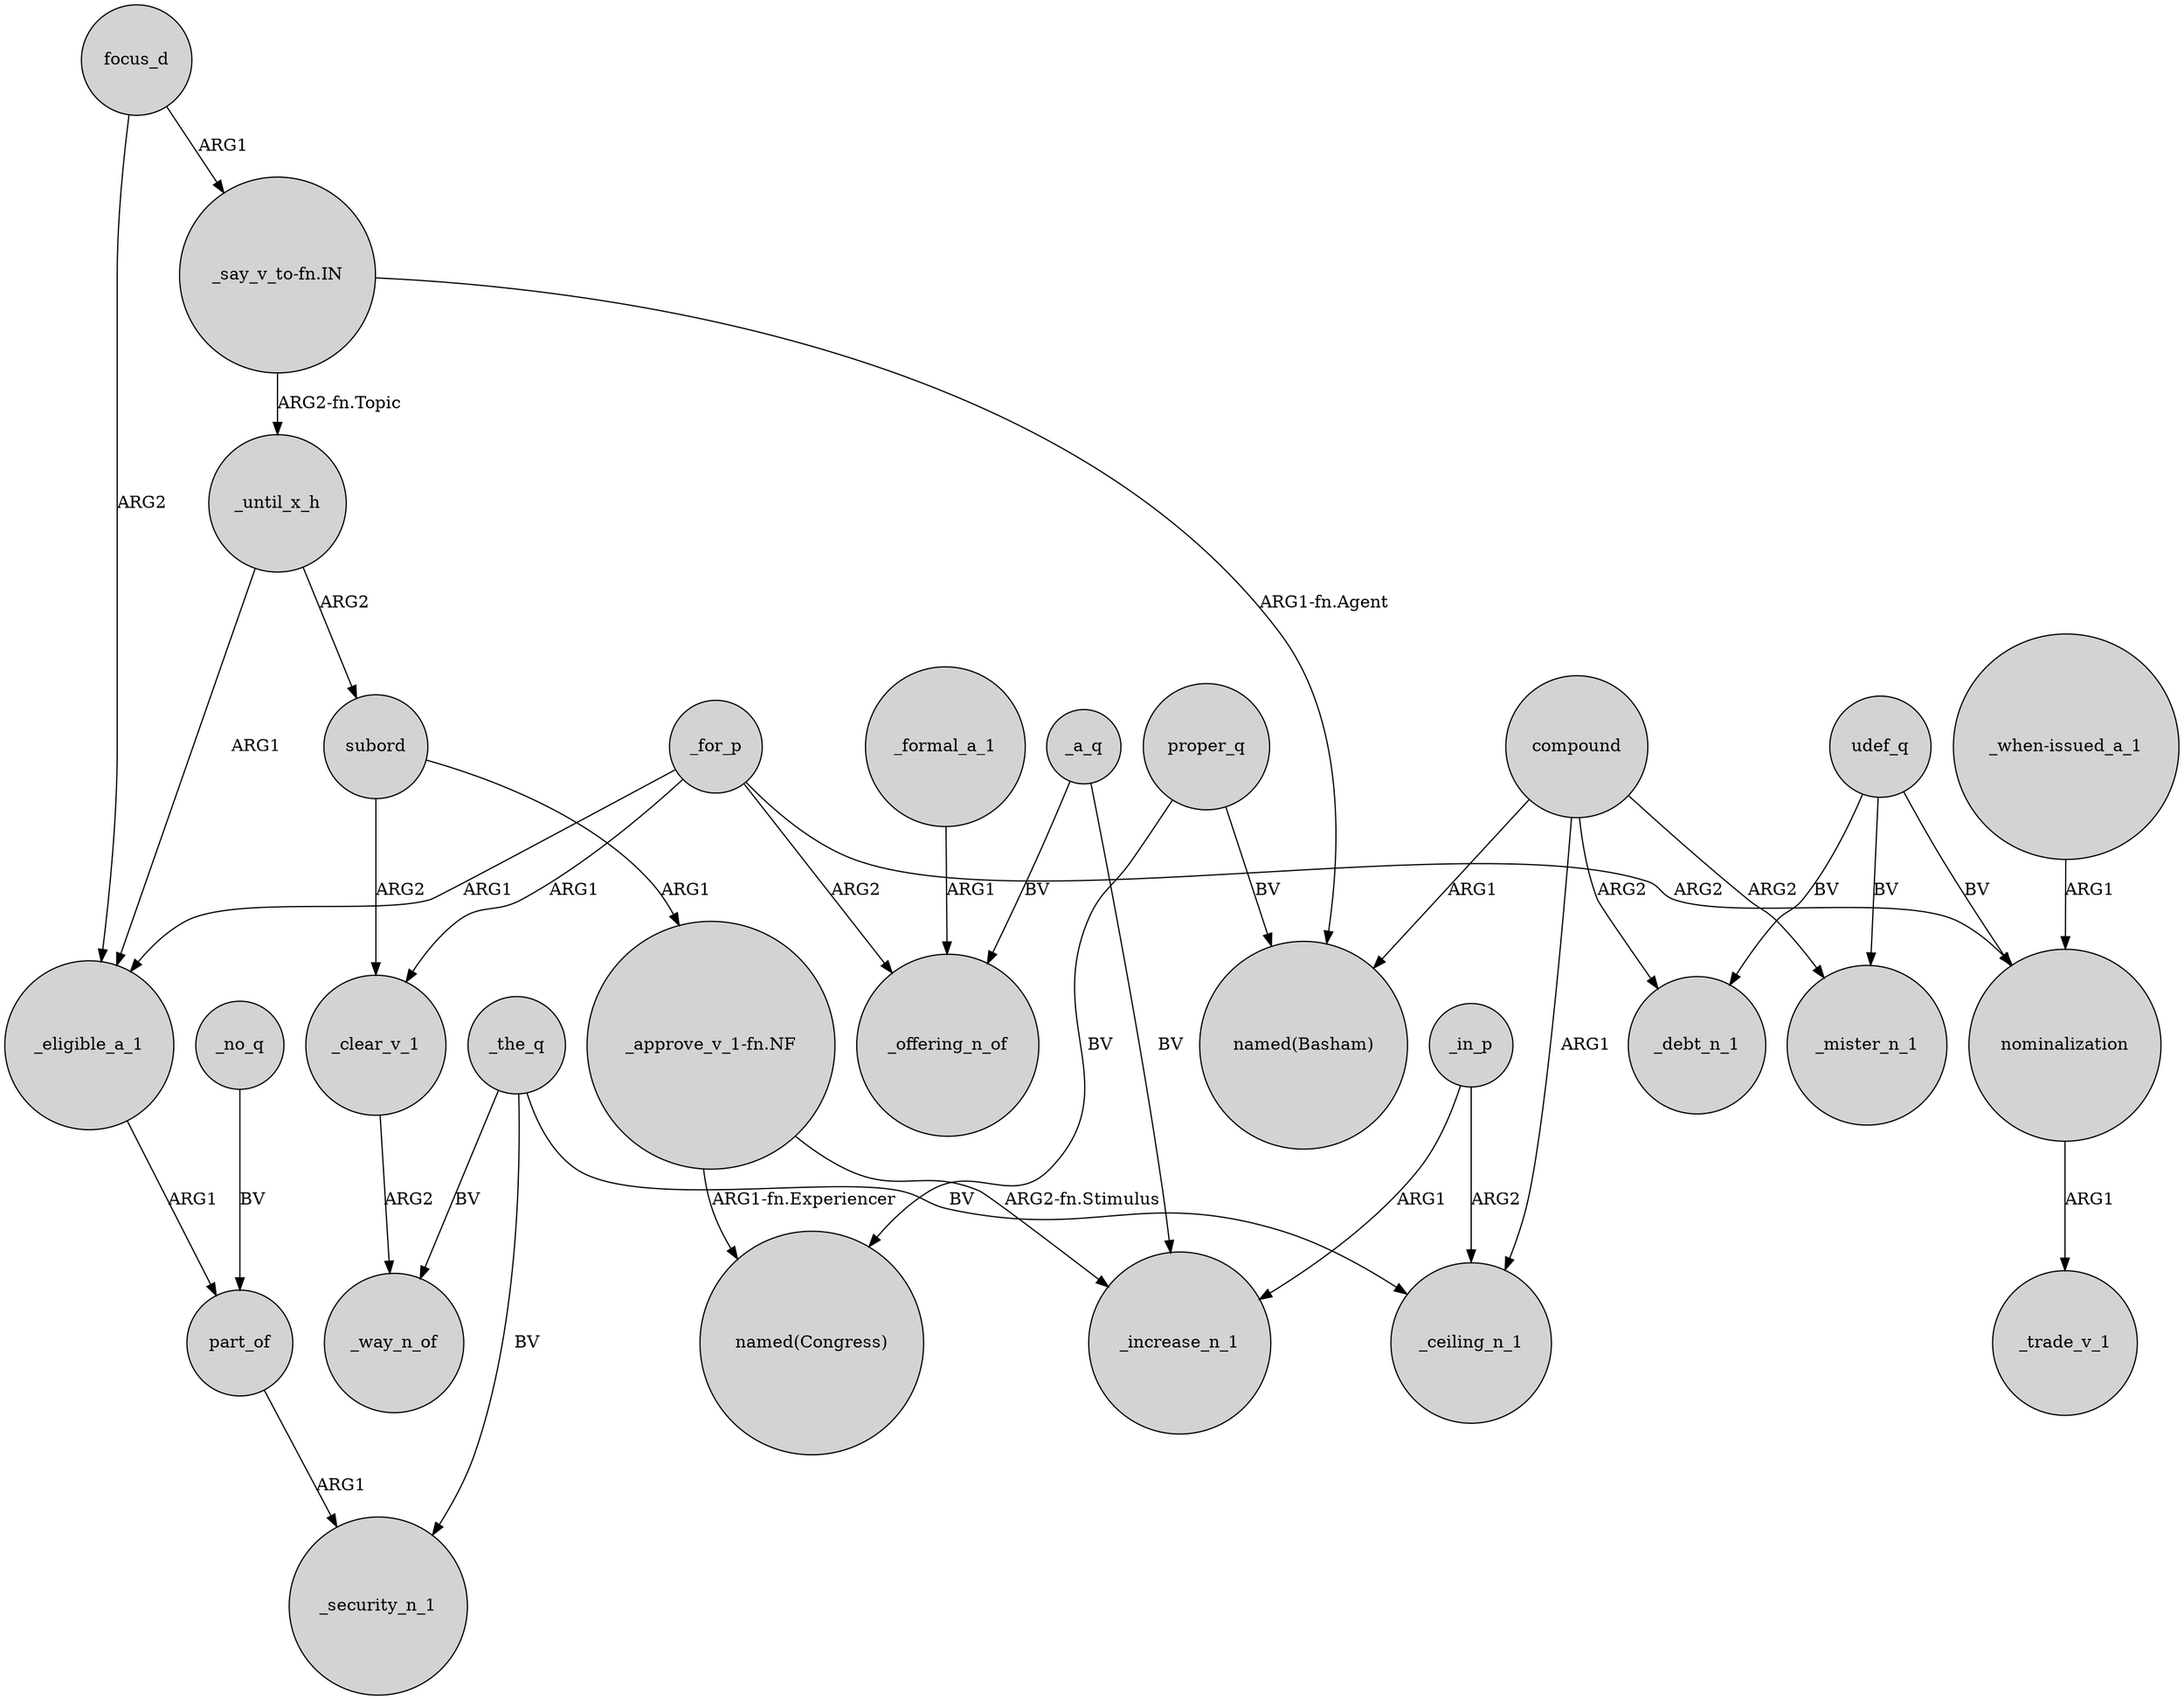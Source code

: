digraph {
	node [shape=circle style=filled]
	_eligible_a_1 -> part_of [label=ARG1]
	proper_q -> "named(Basham)" [label=BV]
	_a_q -> _increase_n_1 [label=BV]
	subord -> _clear_v_1 [label=ARG2]
	_until_x_h -> subord [label=ARG2]
	udef_q -> _debt_n_1 [label=BV]
	_in_p -> _ceiling_n_1 [label=ARG2]
	_no_q -> part_of [label=BV]
	compound -> _mister_n_1 [label=ARG2]
	compound -> _debt_n_1 [label=ARG2]
	_the_q -> _way_n_of [label=BV]
	_for_p -> nominalization [label=ARG2]
	_for_p -> _offering_n_of [label=ARG2]
	udef_q -> _mister_n_1 [label=BV]
	nominalization -> _trade_v_1 [label=ARG1]
	proper_q -> "named(Congress)" [label=BV]
	_formal_a_1 -> _offering_n_of [label=ARG1]
	"_approve_v_1-fn.NF" -> "named(Congress)" [label="ARG1-fn.Experiencer"]
	part_of -> _security_n_1 [label=ARG1]
	_the_q -> _security_n_1 [label=BV]
	focus_d -> _eligible_a_1 [label=ARG2]
	"_approve_v_1-fn.NF" -> _increase_n_1 [label="ARG2-fn.Stimulus"]
	compound -> "named(Basham)" [label=ARG1]
	_for_p -> _clear_v_1 [label=ARG1]
	udef_q -> nominalization [label=BV]
	_for_p -> _eligible_a_1 [label=ARG1]
	compound -> _ceiling_n_1 [label=ARG1]
	"_say_v_to-fn.IN" -> _until_x_h [label="ARG2-fn.Topic"]
	_clear_v_1 -> _way_n_of [label=ARG2]
	_a_q -> _offering_n_of [label=BV]
	_until_x_h -> _eligible_a_1 [label=ARG1]
	_the_q -> _ceiling_n_1 [label=BV]
	"_when-issued_a_1" -> nominalization [label=ARG1]
	_in_p -> _increase_n_1 [label=ARG1]
	subord -> "_approve_v_1-fn.NF" [label=ARG1]
	focus_d -> "_say_v_to-fn.IN" [label=ARG1]
	"_say_v_to-fn.IN" -> "named(Basham)" [label="ARG1-fn.Agent"]
}
